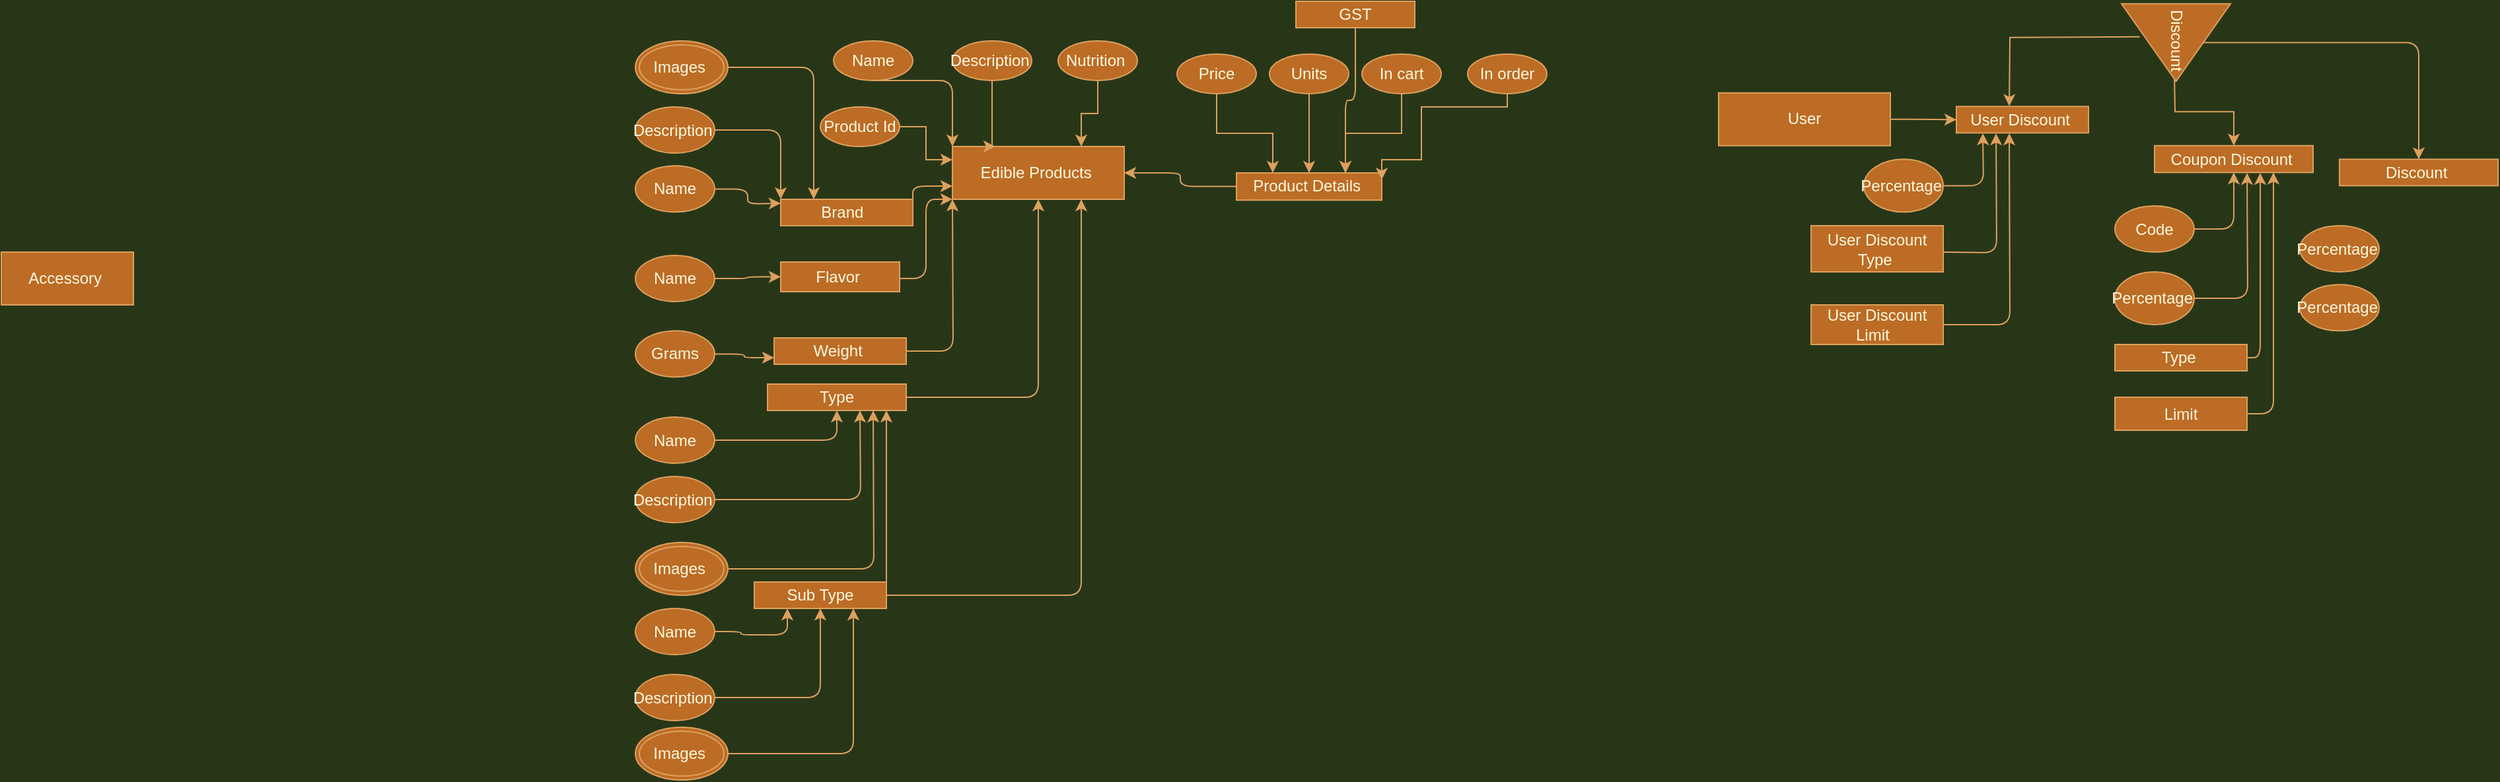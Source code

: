 <mxfile version="14.9.8" type="github"><diagram id="o0DlsNENsoFimQwdIdRT" name="Page-1"><mxGraphModel dx="696" dy="552" grid="1" gridSize="10" guides="1" tooltips="1" connect="1" arrows="1" fold="1" page="1" pageScale="1" pageWidth="850" pageHeight="1100" background="#283618" math="0" shadow="0"><root><mxCell id="0"/><mxCell id="1" parent="0"/><mxCell id="IQcZgMmbsIFZZEIsL7-R-1" value="Edible Products&amp;nbsp;" style="rounded=0;whiteSpace=wrap;html=1;fillColor=#BC6C25;strokeColor=#DDA15E;fontColor=#FEFAE0;" parent="1" vertex="1"><mxGeometry x="1200" y="250" width="130" height="40" as="geometry"/></mxCell><mxCell id="5yPDVFOMv4cVIeS-5JL2-53" style="edgeStyle=orthogonalEdgeStyle;curved=0;rounded=1;sketch=0;orthogonalLoop=1;jettySize=auto;html=1;entryX=1;entryY=0.5;entryDx=0;entryDy=0;fontColor=#FEFAE0;strokeColor=#DDA15E;fillColor=#BC6C25;" parent="1" source="IQcZgMmbsIFZZEIsL7-R-3" target="IQcZgMmbsIFZZEIsL7-R-1" edge="1"><mxGeometry relative="1" as="geometry"/></mxCell><mxCell id="IQcZgMmbsIFZZEIsL7-R-3" value="Product Details&amp;nbsp;" style="rounded=0;whiteSpace=wrap;html=1;fillColor=#BC6C25;strokeColor=#DDA15E;fontColor=#FEFAE0;" parent="1" vertex="1"><mxGeometry x="1415" y="270" width="110" height="20.63" as="geometry"/></mxCell><mxCell id="5yPDVFOMv4cVIeS-5JL2-29" style="edgeStyle=orthogonalEdgeStyle;curved=0;rounded=1;sketch=0;orthogonalLoop=1;jettySize=auto;html=1;fontColor=#FEFAE0;strokeColor=#DDA15E;fillColor=#BC6C25;" parent="1" source="IQcZgMmbsIFZZEIsL7-R-6" edge="1"><mxGeometry relative="1" as="geometry"><mxPoint x="1200" y="250" as="targetPoint"/><Array as="points"><mxPoint x="1200" y="200"/></Array></mxGeometry></mxCell><mxCell id="IQcZgMmbsIFZZEIsL7-R-6" value="Name" style="ellipse;whiteSpace=wrap;html=1;rotation=0;fillColor=#BC6C25;strokeColor=#DDA15E;fontColor=#FEFAE0;" parent="1" vertex="1"><mxGeometry x="1110" y="170" width="60" height="30" as="geometry"/></mxCell><mxCell id="IQcZgMmbsIFZZEIsL7-R-18" style="edgeStyle=orthogonalEdgeStyle;rounded=0;orthogonalLoop=1;jettySize=auto;html=1;entryX=0.25;entryY=0;entryDx=0;entryDy=0;labelBackgroundColor=#283618;strokeColor=#DDA15E;fontColor=#FEFAE0;" parent="1" source="IQcZgMmbsIFZZEIsL7-R-7" target="IQcZgMmbsIFZZEIsL7-R-1" edge="1"><mxGeometry relative="1" as="geometry"><Array as="points"><mxPoint x="1230" y="250"/></Array></mxGeometry></mxCell><mxCell id="IQcZgMmbsIFZZEIsL7-R-7" value="Description&amp;nbsp;" style="ellipse;whiteSpace=wrap;html=1;rotation=0;fillColor=#BC6C25;strokeColor=#DDA15E;fontColor=#FEFAE0;" parent="1" vertex="1"><mxGeometry x="1200" y="170" width="60" height="30" as="geometry"/></mxCell><mxCell id="IQcZgMmbsIFZZEIsL7-R-19" style="edgeStyle=orthogonalEdgeStyle;rounded=0;orthogonalLoop=1;jettySize=auto;html=1;entryX=0.75;entryY=0;entryDx=0;entryDy=0;labelBackgroundColor=#283618;strokeColor=#DDA15E;fontColor=#FEFAE0;" parent="1" source="IQcZgMmbsIFZZEIsL7-R-13" target="IQcZgMmbsIFZZEIsL7-R-1" edge="1"><mxGeometry relative="1" as="geometry"/></mxCell><mxCell id="IQcZgMmbsIFZZEIsL7-R-13" value="Nutrition&amp;nbsp;" style="ellipse;whiteSpace=wrap;html=1;rotation=0;fillColor=#BC6C25;strokeColor=#DDA15E;fontColor=#FEFAE0;" parent="1" vertex="1"><mxGeometry x="1280" y="170" width="60" height="30" as="geometry"/></mxCell><mxCell id="IQcZgMmbsIFZZEIsL7-R-15" style="edgeStyle=orthogonalEdgeStyle;rounded=0;orthogonalLoop=1;jettySize=auto;html=1;entryX=0;entryY=0.25;entryDx=0;entryDy=0;labelBackgroundColor=#283618;strokeColor=#DDA15E;fontColor=#FEFAE0;" parent="1" source="IQcZgMmbsIFZZEIsL7-R-14" target="IQcZgMmbsIFZZEIsL7-R-1" edge="1"><mxGeometry relative="1" as="geometry"/></mxCell><mxCell id="IQcZgMmbsIFZZEIsL7-R-14" value="Product Id" style="ellipse;whiteSpace=wrap;html=1;rotation=0;fillColor=#BC6C25;strokeColor=#DDA15E;fontColor=#FEFAE0;" parent="1" vertex="1"><mxGeometry x="1100" y="220" width="60" height="30" as="geometry"/></mxCell><mxCell id="IQcZgMmbsIFZZEIsL7-R-33" value="" style="edgeStyle=orthogonalEdgeStyle;rounded=0;orthogonalLoop=1;jettySize=auto;html=1;labelBackgroundColor=#283618;strokeColor=#DDA15E;fontColor=#FEFAE0;" parent="1" edge="1"><mxGeometry relative="1" as="geometry"><mxPoint x="2098.75" y="166.87" as="sourcePoint"/><mxPoint x="2000" y="219.37" as="targetPoint"/></mxGeometry></mxCell><mxCell id="IQcZgMmbsIFZZEIsL7-R-35" value="" style="edgeStyle=orthogonalEdgeStyle;rounded=0;orthogonalLoop=1;jettySize=auto;html=1;labelBackgroundColor=#283618;strokeColor=#DDA15E;fontColor=#FEFAE0;" parent="1" target="IQcZgMmbsIFZZEIsL7-R-34" edge="1"><mxGeometry relative="1" as="geometry"><mxPoint x="2125" y="196.87" as="sourcePoint"/></mxGeometry></mxCell><mxCell id="IQcZgMmbsIFZZEIsL7-R-32" value="User Discount&amp;nbsp;" style="whiteSpace=wrap;html=1;fillColor=#BC6C25;strokeColor=#DDA15E;fontColor=#FEFAE0;" parent="1" vertex="1"><mxGeometry x="1960" y="219.68" width="100" height="20" as="geometry"/></mxCell><mxCell id="IQcZgMmbsIFZZEIsL7-R-34" value="Coupon Discount&amp;nbsp;" style="whiteSpace=wrap;html=1;fillColor=#BC6C25;strokeColor=#DDA15E;fontColor=#FEFAE0;" parent="1" vertex="1"><mxGeometry x="2110" y="249.37" width="120" height="20.31" as="geometry"/></mxCell><mxCell id="5yPDVFOMv4cVIeS-5JL2-64" style="edgeStyle=orthogonalEdgeStyle;curved=0;rounded=1;sketch=0;orthogonalLoop=1;jettySize=auto;html=1;entryX=0.5;entryY=0;entryDx=0;entryDy=0;fontColor=#FEFAE0;endArrow=classic;endFill=1;strokeColor=#DDA15E;fillColor=#BC6C25;" parent="1" source="IQcZgMmbsIFZZEIsL7-R-38" target="5yPDVFOMv4cVIeS-5JL2-46" edge="1"><mxGeometry relative="1" as="geometry"/></mxCell><mxCell id="IQcZgMmbsIFZZEIsL7-R-38" value="Discount&amp;nbsp;" style="triangle;whiteSpace=wrap;html=1;fontColor=#FEFAE0;rotation=90;fillColor=#BC6C25;strokeColor=#DDA15E;" parent="1" vertex="1"><mxGeometry x="2096.88" y="130" width="58.75" height="82.5" as="geometry"/></mxCell><mxCell id="6ZJNAHarv_-wQdy6G1yE-9" style="edgeStyle=orthogonalEdgeStyle;rounded=0;orthogonalLoop=1;jettySize=auto;html=1;entryX=0.5;entryY=0;entryDx=0;entryDy=0;fontColor=#FEFAE0;exitX=1;exitY=1;exitDx=0;exitDy=0;labelBackgroundColor=#283618;strokeColor=#DDA15E;" parent="1" source="6ZJNAHarv_-wQdy6G1yE-3" target="IQcZgMmbsIFZZEIsL7-R-3" edge="1"><mxGeometry relative="1" as="geometry"><mxPoint x="1490" y="220" as="sourcePoint"/><Array as="points"><mxPoint x="1470" y="206"/><mxPoint x="1470" y="250"/></Array></mxGeometry></mxCell><mxCell id="6ZJNAHarv_-wQdy6G1yE-3" value="Units" style="ellipse;whiteSpace=wrap;html=1;rotation=0;fillColor=#BC6C25;strokeColor=#DDA15E;fontColor=#FEFAE0;" parent="1" vertex="1"><mxGeometry x="1440" y="180" width="60" height="30" as="geometry"/></mxCell><mxCell id="6ZJNAHarv_-wQdy6G1yE-8" style="edgeStyle=orthogonalEdgeStyle;rounded=0;orthogonalLoop=1;jettySize=auto;html=1;entryX=0.25;entryY=0;entryDx=0;entryDy=0;fontColor=#FEFAE0;labelBackgroundColor=#283618;strokeColor=#DDA15E;" parent="1" source="6ZJNAHarv_-wQdy6G1yE-4" target="IQcZgMmbsIFZZEIsL7-R-3" edge="1"><mxGeometry relative="1" as="geometry"/></mxCell><mxCell id="6ZJNAHarv_-wQdy6G1yE-4" value="Price" style="ellipse;whiteSpace=wrap;html=1;rotation=0;fillColor=#BC6C25;strokeColor=#DDA15E;fontColor=#FEFAE0;" parent="1" vertex="1"><mxGeometry x="1370" y="180" width="60" height="30" as="geometry"/></mxCell><mxCell id="6ZJNAHarv_-wQdy6G1yE-10" style="edgeStyle=orthogonalEdgeStyle;rounded=0;orthogonalLoop=1;jettySize=auto;html=1;entryX=0.75;entryY=0;entryDx=0;entryDy=0;fontColor=#FEFAE0;labelBackgroundColor=#283618;strokeColor=#DDA15E;" parent="1" source="6ZJNAHarv_-wQdy6G1yE-5" target="IQcZgMmbsIFZZEIsL7-R-3" edge="1"><mxGeometry relative="1" as="geometry"/></mxCell><mxCell id="6ZJNAHarv_-wQdy6G1yE-5" value="In cart" style="ellipse;whiteSpace=wrap;html=1;rotation=0;fillColor=#BC6C25;strokeColor=#DDA15E;fontColor=#FEFAE0;" parent="1" vertex="1"><mxGeometry x="1510" y="180" width="60" height="30" as="geometry"/></mxCell><mxCell id="6ZJNAHarv_-wQdy6G1yE-11" style="edgeStyle=orthogonalEdgeStyle;rounded=0;orthogonalLoop=1;jettySize=auto;html=1;entryX=1;entryY=0.25;entryDx=0;entryDy=0;fontColor=#FEFAE0;labelBackgroundColor=#283618;strokeColor=#DDA15E;" parent="1" source="6ZJNAHarv_-wQdy6G1yE-6" target="IQcZgMmbsIFZZEIsL7-R-3" edge="1"><mxGeometry relative="1" as="geometry"><Array as="points"><mxPoint x="1620" y="220"/><mxPoint x="1555" y="220"/><mxPoint x="1555" y="260"/></Array></mxGeometry></mxCell><mxCell id="6ZJNAHarv_-wQdy6G1yE-6" value="In order" style="ellipse;whiteSpace=wrap;html=1;rotation=0;fillColor=#BC6C25;strokeColor=#DDA15E;fontColor=#FEFAE0;" parent="1" vertex="1"><mxGeometry x="1590" y="180" width="60" height="30" as="geometry"/></mxCell><mxCell id="6ZJNAHarv_-wQdy6G1yE-23" value="Accessory&amp;nbsp;" style="whiteSpace=wrap;html=1;align=center;fontColor=#FEFAE0;fillColor=#BC6C25;strokeColor=#DDA15E;" parent="1" vertex="1"><mxGeometry x="480" y="330" width="100" height="40" as="geometry"/></mxCell><mxCell id="5yPDVFOMv4cVIeS-5JL2-5" style="edgeStyle=orthogonalEdgeStyle;curved=0;rounded=1;sketch=0;orthogonalLoop=1;jettySize=auto;html=1;entryX=0.5;entryY=1;entryDx=0;entryDy=0;fontColor=#FEFAE0;strokeColor=#DDA15E;fillColor=#BC6C25;" parent="1" source="5yPDVFOMv4cVIeS-5JL2-1" target="IQcZgMmbsIFZZEIsL7-R-1" edge="1"><mxGeometry relative="1" as="geometry"/></mxCell><mxCell id="5yPDVFOMv4cVIeS-5JL2-1" value="Type" style="whiteSpace=wrap;html=1;fillColor=#BC6C25;strokeColor=#DDA15E;fontColor=#FEFAE0;" parent="1" vertex="1"><mxGeometry x="1060" y="430" width="105" height="20" as="geometry"/></mxCell><mxCell id="5yPDVFOMv4cVIeS-5JL2-36" style="edgeStyle=orthogonalEdgeStyle;curved=0;rounded=1;sketch=0;orthogonalLoop=1;jettySize=auto;html=1;entryX=0.75;entryY=1;entryDx=0;entryDy=0;fontColor=#FEFAE0;strokeColor=#DDA15E;fillColor=#BC6C25;" parent="1" source="5yPDVFOMv4cVIeS-5JL2-2" target="IQcZgMmbsIFZZEIsL7-R-1" edge="1"><mxGeometry relative="1" as="geometry"><Array as="points"><mxPoint x="1298" y="590"/></Array></mxGeometry></mxCell><mxCell id="5yPDVFOMv4cVIeS-5JL2-74" style="edgeStyle=orthogonalEdgeStyle;curved=0;rounded=1;sketch=0;orthogonalLoop=1;jettySize=auto;html=1;fontColor=#FEFAE0;endArrow=classic;endFill=1;strokeColor=#DDA15E;fillColor=#BC6C25;" parent="1" source="5yPDVFOMv4cVIeS-5JL2-2" edge="1"><mxGeometry relative="1" as="geometry"><mxPoint x="1150" y="450" as="targetPoint"/><Array as="points"><mxPoint x="1150" y="540"/><mxPoint x="1150" y="540"/></Array></mxGeometry></mxCell><mxCell id="5yPDVFOMv4cVIeS-5JL2-2" value="Sub Type" style="whiteSpace=wrap;html=1;fillColor=#BC6C25;strokeColor=#DDA15E;fontColor=#FEFAE0;" parent="1" vertex="1"><mxGeometry x="1050" y="580" width="100" height="20" as="geometry"/></mxCell><mxCell id="5yPDVFOMv4cVIeS-5JL2-4" style="edgeStyle=orthogonalEdgeStyle;curved=0;rounded=1;sketch=0;orthogonalLoop=1;jettySize=auto;html=1;fontColor=#FEFAE0;strokeColor=#DDA15E;fillColor=#BC6C25;" parent="1" source="5yPDVFOMv4cVIeS-5JL2-3" edge="1"><mxGeometry relative="1" as="geometry"><mxPoint x="1200" y="280" as="targetPoint"/><Array as="points"><mxPoint x="1170" y="280"/></Array></mxGeometry></mxCell><mxCell id="5yPDVFOMv4cVIeS-5JL2-3" value="Brand &amp;nbsp;" style="whiteSpace=wrap;html=1;fillColor=#BC6C25;strokeColor=#DDA15E;fontColor=#FEFAE0;" parent="1" vertex="1"><mxGeometry x="1070" y="290" width="100" height="20" as="geometry"/></mxCell><mxCell id="5yPDVFOMv4cVIeS-5JL2-10" style="edgeStyle=orthogonalEdgeStyle;curved=0;rounded=1;sketch=0;orthogonalLoop=1;jettySize=auto;html=1;fontColor=#FEFAE0;strokeColor=#DDA15E;fillColor=#BC6C25;" parent="1" source="5yPDVFOMv4cVIeS-5JL2-8" edge="1"><mxGeometry relative="1" as="geometry"><mxPoint x="1200" y="290" as="targetPoint"/><Array as="points"><mxPoint x="1180" y="350"/><mxPoint x="1180" y="290"/></Array></mxGeometry></mxCell><mxCell id="5yPDVFOMv4cVIeS-5JL2-8" value="Flavor&amp;nbsp;" style="whiteSpace=wrap;html=1;fillColor=#BC6C25;strokeColor=#DDA15E;fontColor=#FEFAE0;" parent="1" vertex="1"><mxGeometry x="1070" y="337.5" width="90" height="22.5" as="geometry"/></mxCell><mxCell id="5yPDVFOMv4cVIeS-5JL2-11" style="edgeStyle=orthogonalEdgeStyle;curved=0;rounded=1;sketch=0;orthogonalLoop=1;jettySize=auto;html=1;fontColor=#FEFAE0;strokeColor=#DDA15E;fillColor=#BC6C25;" parent="1" source="5yPDVFOMv4cVIeS-5JL2-9" edge="1"><mxGeometry relative="1" as="geometry"><mxPoint x="1200" y="290" as="targetPoint"/></mxGeometry></mxCell><mxCell id="5yPDVFOMv4cVIeS-5JL2-9" value="Weight&amp;nbsp;" style="whiteSpace=wrap;html=1;fillColor=#BC6C25;strokeColor=#DDA15E;fontColor=#FEFAE0;" parent="1" vertex="1"><mxGeometry x="1065" y="395" width="100" height="20" as="geometry"/></mxCell><mxCell id="5yPDVFOMv4cVIeS-5JL2-13" style="edgeStyle=orthogonalEdgeStyle;curved=0;rounded=1;sketch=0;orthogonalLoop=1;jettySize=auto;html=1;entryX=0;entryY=0.75;entryDx=0;entryDy=0;fontColor=#FEFAE0;strokeColor=#DDA15E;fillColor=#BC6C25;" parent="1" source="5yPDVFOMv4cVIeS-5JL2-12" target="5yPDVFOMv4cVIeS-5JL2-9" edge="1"><mxGeometry relative="1" as="geometry"/></mxCell><mxCell id="5yPDVFOMv4cVIeS-5JL2-12" value="Grams" style="ellipse;whiteSpace=wrap;html=1;rotation=0;fillColor=#BC6C25;strokeColor=#DDA15E;fontColor=#FEFAE0;" parent="1" vertex="1"><mxGeometry x="960" y="389.68" width="60" height="35" as="geometry"/></mxCell><mxCell id="5yPDVFOMv4cVIeS-5JL2-15" style="edgeStyle=orthogonalEdgeStyle;curved=0;rounded=1;sketch=0;orthogonalLoop=1;jettySize=auto;html=1;entryX=0;entryY=0.5;entryDx=0;entryDy=0;fontColor=#FEFAE0;strokeColor=#DDA15E;fillColor=#BC6C25;" parent="1" source="5yPDVFOMv4cVIeS-5JL2-14" target="5yPDVFOMv4cVIeS-5JL2-8" edge="1"><mxGeometry relative="1" as="geometry"/></mxCell><mxCell id="5yPDVFOMv4cVIeS-5JL2-14" value="Name" style="ellipse;whiteSpace=wrap;html=1;rotation=0;fillColor=#BC6C25;strokeColor=#DDA15E;fontColor=#FEFAE0;" parent="1" vertex="1"><mxGeometry x="960" y="332.5" width="60" height="35" as="geometry"/></mxCell><mxCell id="5yPDVFOMv4cVIeS-5JL2-17" style="edgeStyle=orthogonalEdgeStyle;curved=0;rounded=1;sketch=0;orthogonalLoop=1;jettySize=auto;html=1;fontColor=#FEFAE0;strokeColor=#DDA15E;fillColor=#BC6C25;" parent="1" source="5yPDVFOMv4cVIeS-5JL2-16" edge="1"><mxGeometry relative="1" as="geometry"><mxPoint x="1070" y="293" as="targetPoint"/></mxGeometry></mxCell><mxCell id="5yPDVFOMv4cVIeS-5JL2-16" value="Name" style="ellipse;whiteSpace=wrap;html=1;rotation=0;fillColor=#BC6C25;strokeColor=#DDA15E;fontColor=#FEFAE0;" parent="1" vertex="1"><mxGeometry x="960" y="264.68" width="60" height="35" as="geometry"/></mxCell><mxCell id="5yPDVFOMv4cVIeS-5JL2-19" style="edgeStyle=orthogonalEdgeStyle;curved=0;rounded=1;sketch=0;orthogonalLoop=1;jettySize=auto;html=1;entryX=0;entryY=0;entryDx=0;entryDy=0;fontColor=#FEFAE0;strokeColor=#DDA15E;fillColor=#BC6C25;" parent="1" source="5yPDVFOMv4cVIeS-5JL2-18" target="5yPDVFOMv4cVIeS-5JL2-3" edge="1"><mxGeometry relative="1" as="geometry"/></mxCell><mxCell id="5yPDVFOMv4cVIeS-5JL2-18" value="Description&amp;nbsp;" style="ellipse;whiteSpace=wrap;html=1;rotation=0;fillColor=#BC6C25;strokeColor=#DDA15E;fontColor=#FEFAE0;" parent="1" vertex="1"><mxGeometry x="960" y="220" width="60" height="35" as="geometry"/></mxCell><mxCell id="5yPDVFOMv4cVIeS-5JL2-22" style="edgeStyle=orthogonalEdgeStyle;curved=0;rounded=1;sketch=0;orthogonalLoop=1;jettySize=auto;html=1;entryX=0.25;entryY=0;entryDx=0;entryDy=0;fontColor=#FEFAE0;strokeColor=#DDA15E;fillColor=#BC6C25;" parent="1" source="5yPDVFOMv4cVIeS-5JL2-21" target="5yPDVFOMv4cVIeS-5JL2-3" edge="1"><mxGeometry relative="1" as="geometry"/></mxCell><mxCell id="5yPDVFOMv4cVIeS-5JL2-21" value="Images&amp;nbsp;" style="ellipse;shape=doubleEllipse;margin=3;whiteSpace=wrap;html=1;align=center;rounded=0;sketch=0;fontColor=#FEFAE0;strokeColor=#DDA15E;fillColor=#BC6C25;" parent="1" vertex="1"><mxGeometry x="960" y="170" width="70" height="40" as="geometry"/></mxCell><mxCell id="5yPDVFOMv4cVIeS-5JL2-73" style="edgeStyle=orthogonalEdgeStyle;curved=0;rounded=1;sketch=0;orthogonalLoop=1;jettySize=auto;html=1;fontColor=#FEFAE0;endArrow=classic;endFill=1;strokeColor=#DDA15E;fillColor=#BC6C25;" parent="1" source="5yPDVFOMv4cVIeS-5JL2-23" edge="1"><mxGeometry relative="1" as="geometry"><mxPoint x="1140" y="450" as="targetPoint"/></mxGeometry></mxCell><mxCell id="5yPDVFOMv4cVIeS-5JL2-23" value="Images&amp;nbsp;" style="ellipse;shape=doubleEllipse;margin=3;whiteSpace=wrap;html=1;align=center;rounded=0;sketch=0;fontColor=#FEFAE0;strokeColor=#DDA15E;fillColor=#BC6C25;" parent="1" vertex="1"><mxGeometry x="960" y="550" width="70" height="40" as="geometry"/></mxCell><mxCell id="5yPDVFOMv4cVIeS-5JL2-27" style="edgeStyle=orthogonalEdgeStyle;curved=0;rounded=1;sketch=0;orthogonalLoop=1;jettySize=auto;html=1;fontColor=#FEFAE0;strokeColor=#DDA15E;fillColor=#BC6C25;" parent="1" source="5yPDVFOMv4cVIeS-5JL2-24" edge="1"><mxGeometry relative="1" as="geometry"><mxPoint x="1130" y="450" as="targetPoint"/></mxGeometry></mxCell><mxCell id="5yPDVFOMv4cVIeS-5JL2-24" value="Description&amp;nbsp;" style="ellipse;whiteSpace=wrap;html=1;rotation=0;fillColor=#BC6C25;strokeColor=#DDA15E;fontColor=#FEFAE0;" parent="1" vertex="1"><mxGeometry x="960" y="500" width="60" height="35" as="geometry"/></mxCell><mxCell id="5yPDVFOMv4cVIeS-5JL2-26" style="edgeStyle=orthogonalEdgeStyle;curved=0;rounded=1;sketch=0;orthogonalLoop=1;jettySize=auto;html=1;entryX=0.5;entryY=1;entryDx=0;entryDy=0;fontColor=#FEFAE0;strokeColor=#DDA15E;fillColor=#BC6C25;" parent="1" source="5yPDVFOMv4cVIeS-5JL2-25" target="5yPDVFOMv4cVIeS-5JL2-1" edge="1"><mxGeometry relative="1" as="geometry"/></mxCell><mxCell id="5yPDVFOMv4cVIeS-5JL2-25" value="Name" style="ellipse;whiteSpace=wrap;html=1;rotation=0;fillColor=#BC6C25;strokeColor=#DDA15E;fontColor=#FEFAE0;" parent="1" vertex="1"><mxGeometry x="960" y="455" width="60" height="35" as="geometry"/></mxCell><mxCell id="5yPDVFOMv4cVIeS-5JL2-35" style="edgeStyle=orthogonalEdgeStyle;curved=0;rounded=1;sketch=0;orthogonalLoop=1;jettySize=auto;html=1;entryX=0.75;entryY=1;entryDx=0;entryDy=0;fontColor=#FEFAE0;strokeColor=#DDA15E;fillColor=#BC6C25;" parent="1" source="5yPDVFOMv4cVIeS-5JL2-30" target="5yPDVFOMv4cVIeS-5JL2-2" edge="1"><mxGeometry relative="1" as="geometry"/></mxCell><mxCell id="5yPDVFOMv4cVIeS-5JL2-30" value="Images&amp;nbsp;" style="ellipse;shape=doubleEllipse;margin=3;whiteSpace=wrap;html=1;align=center;rounded=0;sketch=0;fontColor=#FEFAE0;strokeColor=#DDA15E;fillColor=#BC6C25;" parent="1" vertex="1"><mxGeometry x="960" y="690" width="70" height="40" as="geometry"/></mxCell><mxCell id="5yPDVFOMv4cVIeS-5JL2-34" style="edgeStyle=orthogonalEdgeStyle;curved=0;rounded=1;sketch=0;orthogonalLoop=1;jettySize=auto;html=1;entryX=0.5;entryY=1;entryDx=0;entryDy=0;fontColor=#FEFAE0;strokeColor=#DDA15E;fillColor=#BC6C25;" parent="1" source="5yPDVFOMv4cVIeS-5JL2-31" target="5yPDVFOMv4cVIeS-5JL2-2" edge="1"><mxGeometry relative="1" as="geometry"/></mxCell><mxCell id="5yPDVFOMv4cVIeS-5JL2-31" value="Description&amp;nbsp;" style="ellipse;whiteSpace=wrap;html=1;rotation=0;fillColor=#BC6C25;strokeColor=#DDA15E;fontColor=#FEFAE0;" parent="1" vertex="1"><mxGeometry x="960" y="650" width="60" height="35" as="geometry"/></mxCell><mxCell id="5yPDVFOMv4cVIeS-5JL2-33" style="edgeStyle=orthogonalEdgeStyle;curved=0;rounded=1;sketch=0;orthogonalLoop=1;jettySize=auto;html=1;entryX=0.25;entryY=1;entryDx=0;entryDy=0;fontColor=#FEFAE0;strokeColor=#DDA15E;fillColor=#BC6C25;" parent="1" source="5yPDVFOMv4cVIeS-5JL2-32" target="5yPDVFOMv4cVIeS-5JL2-2" edge="1"><mxGeometry relative="1" as="geometry"/></mxCell><mxCell id="5yPDVFOMv4cVIeS-5JL2-32" value="Name" style="ellipse;whiteSpace=wrap;html=1;rotation=0;fillColor=#BC6C25;strokeColor=#DDA15E;fontColor=#FEFAE0;" parent="1" vertex="1"><mxGeometry x="960" y="600" width="60" height="35" as="geometry"/></mxCell><mxCell id="5yPDVFOMv4cVIeS-5JL2-38" value="Percentage&amp;nbsp;" style="ellipse;whiteSpace=wrap;html=1;rotation=0;fillColor=#BC6C25;strokeColor=#DDA15E;fontColor=#FEFAE0;" parent="1" vertex="1"><mxGeometry x="2220" y="310" width="60" height="35" as="geometry"/></mxCell><mxCell id="5yPDVFOMv4cVIeS-5JL2-52" style="edgeStyle=orthogonalEdgeStyle;curved=0;rounded=1;sketch=0;orthogonalLoop=1;jettySize=auto;html=1;fontColor=#FEFAE0;strokeColor=#DDA15E;fillColor=#BC6C25;entryX=0.75;entryY=0;entryDx=0;entryDy=0;" parent="1" source="5yPDVFOMv4cVIeS-5JL2-44" target="IQcZgMmbsIFZZEIsL7-R-3" edge="1"><mxGeometry relative="1" as="geometry"><mxPoint x="1505" y="250" as="targetPoint"/></mxGeometry></mxCell><mxCell id="5yPDVFOMv4cVIeS-5JL2-44" value="GST" style="rounded=0;whiteSpace=wrap;html=1;fillColor=#BC6C25;strokeColor=#DDA15E;fontColor=#FEFAE0;" parent="1" vertex="1"><mxGeometry x="1460" y="140" width="90" height="20" as="geometry"/></mxCell><mxCell id="5yPDVFOMv4cVIeS-5JL2-46" value="Discount&amp;nbsp;" style="whiteSpace=wrap;html=1;fillColor=#BC6C25;strokeColor=#DDA15E;fontColor=#FEFAE0;" parent="1" vertex="1"><mxGeometry x="2250" y="259.68" width="120" height="20" as="geometry"/></mxCell><mxCell id="5yPDVFOMv4cVIeS-5JL2-54" style="edgeStyle=orthogonalEdgeStyle;curved=0;rounded=1;sketch=0;orthogonalLoop=1;jettySize=auto;html=1;fontColor=#FEFAE0;strokeColor=#DDA15E;fillColor=#BC6C25;endArrow=classic;endFill=1;" parent="1" source="5yPDVFOMv4cVIeS-5JL2-50" edge="1"><mxGeometry relative="1" as="geometry"><mxPoint x="1980" y="240.0" as="targetPoint"/></mxGeometry></mxCell><mxCell id="5yPDVFOMv4cVIeS-5JL2-50" value="Percentage&amp;nbsp;" style="ellipse;whiteSpace=wrap;html=1;rotation=0;fillColor=#BC6C25;strokeColor=#DDA15E;fontColor=#FEFAE0;" parent="1" vertex="1"><mxGeometry x="1890" y="259.68" width="60" height="40" as="geometry"/></mxCell><mxCell id="5yPDVFOMv4cVIeS-5JL2-55" style="edgeStyle=orthogonalEdgeStyle;curved=0;rounded=1;sketch=0;orthogonalLoop=1;jettySize=auto;html=1;fontColor=#FEFAE0;strokeColor=#DDA15E;fillColor=#BC6C25;" parent="1" edge="1"><mxGeometry relative="1" as="geometry"><mxPoint x="1990" y="240.0" as="targetPoint"/><mxPoint x="1950" y="330" as="sourcePoint"/></mxGeometry></mxCell><mxCell id="5yPDVFOMv4cVIeS-5JL2-57" style="edgeStyle=orthogonalEdgeStyle;curved=0;rounded=1;sketch=0;orthogonalLoop=1;jettySize=auto;html=1;entryX=0;entryY=0.5;entryDx=0;entryDy=0;fontColor=#FEFAE0;endArrow=classic;endFill=1;strokeColor=#DDA15E;fillColor=#BC6C25;" parent="1" source="5yPDVFOMv4cVIeS-5JL2-56" target="IQcZgMmbsIFZZEIsL7-R-32" edge="1"><mxGeometry relative="1" as="geometry"/></mxCell><mxCell id="5yPDVFOMv4cVIeS-5JL2-56" value="User" style="rounded=0;whiteSpace=wrap;html=1;fillColor=#BC6C25;strokeColor=#DDA15E;fontColor=#FEFAE0;" parent="1" vertex="1"><mxGeometry x="1780" y="209.37" width="130" height="40" as="geometry"/></mxCell><mxCell id="5yPDVFOMv4cVIeS-5JL2-60" style="edgeStyle=orthogonalEdgeStyle;curved=0;rounded=1;sketch=0;orthogonalLoop=1;jettySize=auto;html=1;entryX=0.5;entryY=1;entryDx=0;entryDy=0;fontColor=#FEFAE0;endArrow=classic;endFill=1;strokeColor=#DDA15E;fillColor=#BC6C25;" parent="1" source="5yPDVFOMv4cVIeS-5JL2-58" target="IQcZgMmbsIFZZEIsL7-R-34" edge="1"><mxGeometry relative="1" as="geometry"><Array as="points"><mxPoint x="2170" y="313"/></Array></mxGeometry></mxCell><mxCell id="5yPDVFOMv4cVIeS-5JL2-58" value="Code" style="ellipse;whiteSpace=wrap;html=1;rotation=0;fillColor=#BC6C25;strokeColor=#DDA15E;fontColor=#FEFAE0;" parent="1" vertex="1"><mxGeometry x="2080" y="295" width="60" height="35" as="geometry"/></mxCell><mxCell id="5yPDVFOMv4cVIeS-5JL2-83" style="edgeStyle=orthogonalEdgeStyle;curved=0;rounded=1;sketch=0;orthogonalLoop=1;jettySize=auto;html=1;fontColor=#FEFAE0;endArrow=classic;endFill=1;strokeColor=#DDA15E;fillColor=#BC6C25;" parent="1" source="5yPDVFOMv4cVIeS-5JL2-65" edge="1"><mxGeometry relative="1" as="geometry"><mxPoint x="2180" y="270.0" as="targetPoint"/></mxGeometry></mxCell><mxCell id="5yPDVFOMv4cVIeS-5JL2-65" value="Percentage&amp;nbsp;" style="ellipse;whiteSpace=wrap;html=1;rotation=0;fillColor=#BC6C25;strokeColor=#DDA15E;fontColor=#FEFAE0;" parent="1" vertex="1"><mxGeometry x="2080" y="345" width="60" height="40" as="geometry"/></mxCell><mxCell id="5yPDVFOMv4cVIeS-5JL2-75" value="Percentage&amp;nbsp;" style="ellipse;whiteSpace=wrap;html=1;rotation=0;fillColor=#BC6C25;strokeColor=#DDA15E;fontColor=#FEFAE0;" parent="1" vertex="1"><mxGeometry x="2220" y="354.68" width="60" height="35" as="geometry"/></mxCell><mxCell id="5yPDVFOMv4cVIeS-5JL2-76" value="User Discount Type&amp;nbsp;" style="whiteSpace=wrap;html=1;align=center;rounded=0;sketch=0;fontColor=#FEFAE0;strokeColor=#DDA15E;fillColor=#BC6C25;" parent="1" vertex="1"><mxGeometry x="1850" y="310" width="100" height="35" as="geometry"/></mxCell><mxCell id="5yPDVFOMv4cVIeS-5JL2-84" style="edgeStyle=orthogonalEdgeStyle;curved=0;rounded=1;sketch=0;orthogonalLoop=1;jettySize=auto;html=1;fontColor=#FEFAE0;endArrow=classic;endFill=1;strokeColor=#DDA15E;fillColor=#BC6C25;" parent="1" source="5yPDVFOMv4cVIeS-5JL2-77" edge="1"><mxGeometry relative="1" as="geometry"><mxPoint x="2000" y="240.0" as="targetPoint"/></mxGeometry></mxCell><mxCell id="5yPDVFOMv4cVIeS-5JL2-77" value="User Discount Limit &amp;nbsp;" style="whiteSpace=wrap;html=1;align=center;rounded=0;sketch=0;fontColor=#FEFAE0;strokeColor=#DDA15E;fillColor=#BC6C25;" parent="1" vertex="1"><mxGeometry x="1850" y="370" width="100" height="30" as="geometry"/></mxCell><mxCell id="5yPDVFOMv4cVIeS-5JL2-80" style="edgeStyle=orthogonalEdgeStyle;curved=0;rounded=1;sketch=0;orthogonalLoop=1;jettySize=auto;html=1;fontColor=#FEFAE0;endArrow=classic;endFill=1;strokeColor=#DDA15E;fillColor=#BC6C25;" parent="1" source="5yPDVFOMv4cVIeS-5JL2-78" edge="1"><mxGeometry relative="1" as="geometry"><mxPoint x="2190" y="270" as="targetPoint"/><Array as="points"><mxPoint x="2190" y="410"/></Array></mxGeometry></mxCell><mxCell id="5yPDVFOMv4cVIeS-5JL2-78" value="Type&amp;nbsp;" style="whiteSpace=wrap;html=1;align=center;rounded=0;sketch=0;fontColor=#FEFAE0;strokeColor=#DDA15E;fillColor=#BC6C25;" parent="1" vertex="1"><mxGeometry x="2080" y="400" width="100" height="20" as="geometry"/></mxCell><mxCell id="5yPDVFOMv4cVIeS-5JL2-81" style="edgeStyle=orthogonalEdgeStyle;curved=0;rounded=1;sketch=0;orthogonalLoop=1;jettySize=auto;html=1;fontColor=#FEFAE0;endArrow=classic;endFill=1;strokeColor=#DDA15E;fillColor=#BC6C25;entryX=0.75;entryY=1;entryDx=0;entryDy=0;" parent="1" source="5yPDVFOMv4cVIeS-5JL2-79" target="IQcZgMmbsIFZZEIsL7-R-34" edge="1"><mxGeometry relative="1" as="geometry"><mxPoint x="2190" y="270.0" as="targetPoint"/><Array as="points"><mxPoint x="2200" y="453"/></Array></mxGeometry></mxCell><mxCell id="5yPDVFOMv4cVIeS-5JL2-79" value="Limit" style="whiteSpace=wrap;html=1;align=center;rounded=0;sketch=0;fontColor=#FEFAE0;strokeColor=#DDA15E;fillColor=#BC6C25;" parent="1" vertex="1"><mxGeometry x="2080" y="440" width="100" height="25" as="geometry"/></mxCell></root></mxGraphModel></diagram></mxfile>